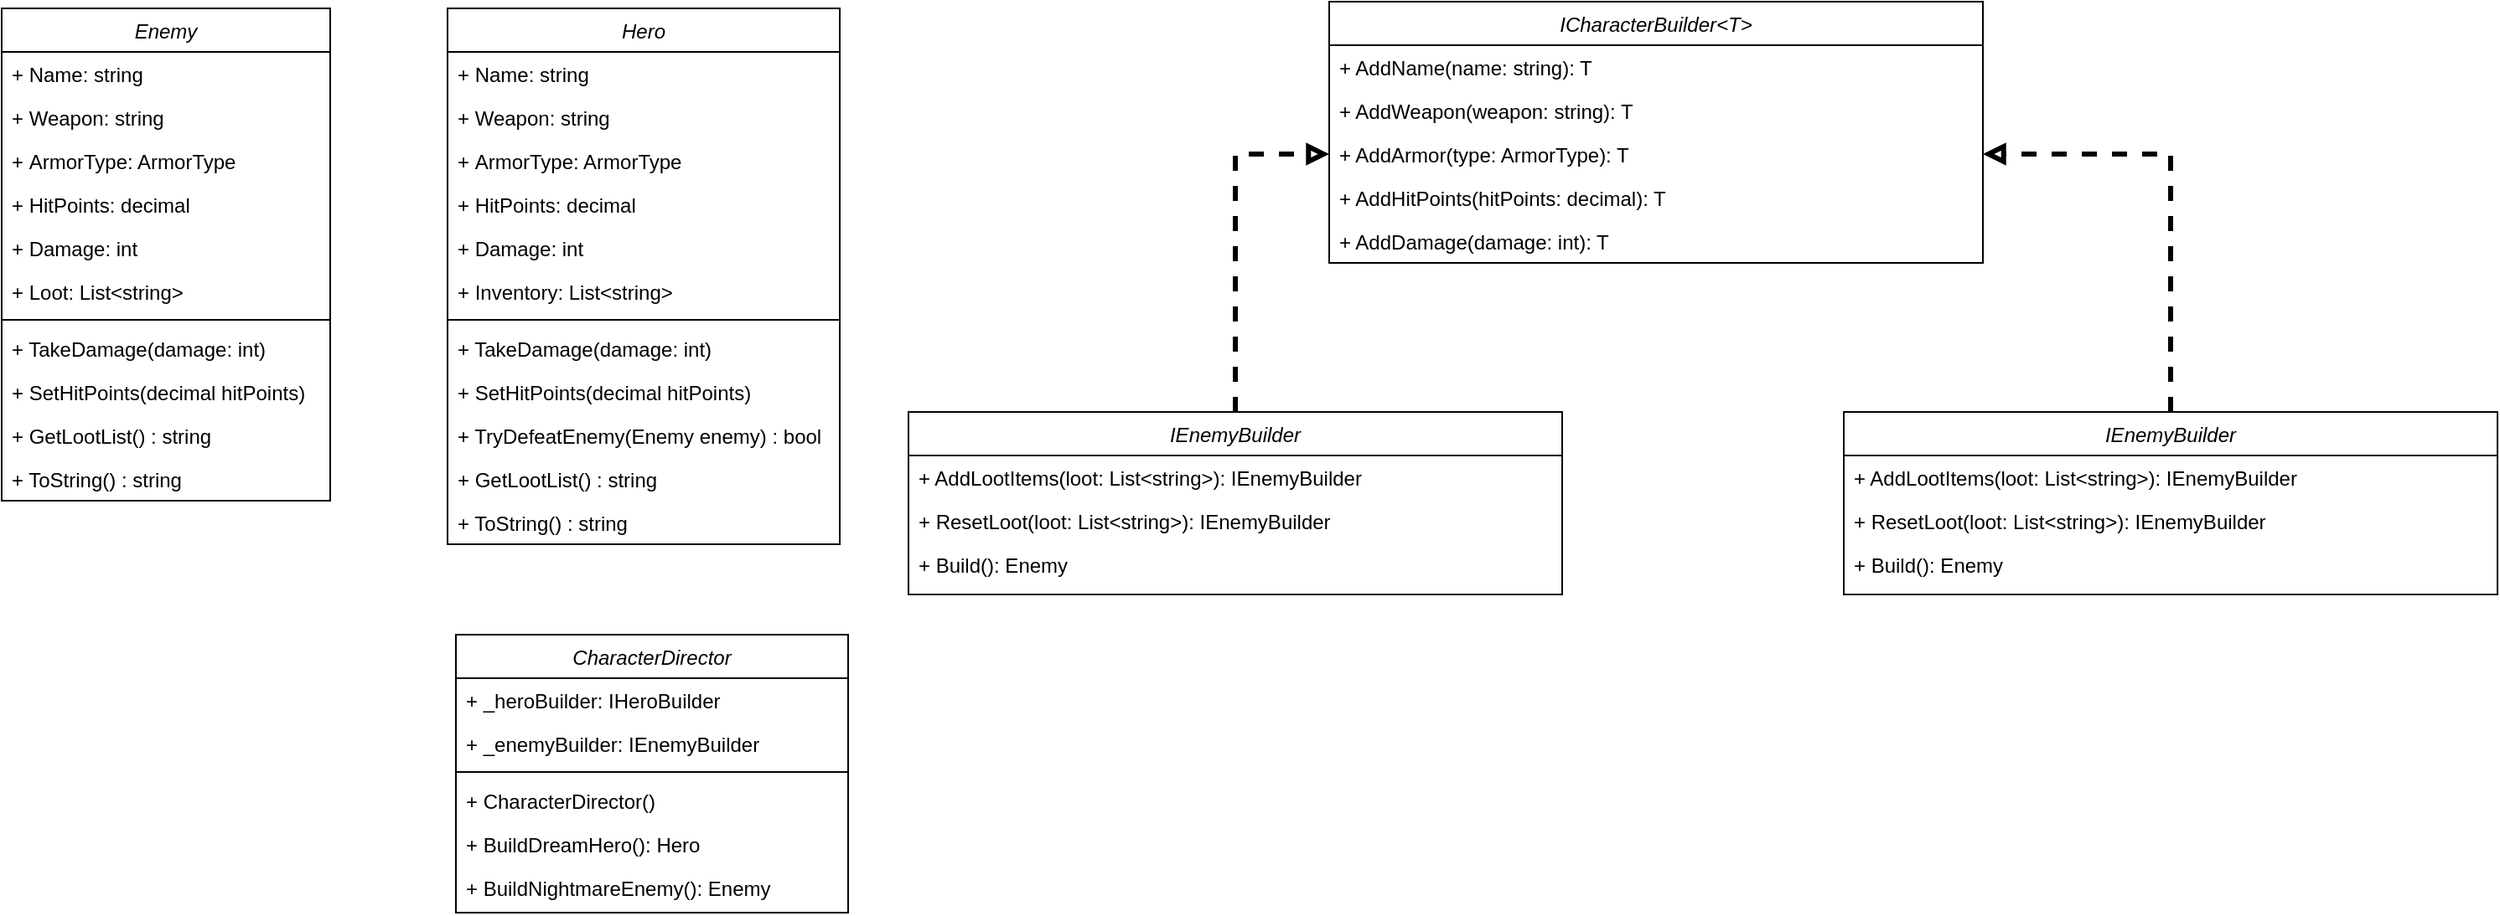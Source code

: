<mxfile version="24.0.7" type="device">
  <diagram id="C5RBs43oDa-KdzZeNtuy" name="Page-1">
    <mxGraphModel dx="1793" dy="933" grid="0" gridSize="10" guides="1" tooltips="1" connect="1" arrows="1" fold="1" page="0" pageScale="1" pageWidth="827" pageHeight="1169" math="0" shadow="0">
      <root>
        <mxCell id="WIyWlLk6GJQsqaUBKTNV-0" />
        <mxCell id="WIyWlLk6GJQsqaUBKTNV-1" parent="WIyWlLk6GJQsqaUBKTNV-0" />
        <mxCell id="uXUjdEtvWUOGkaT9W0lu-0" value="Enemy" style="swimlane;fontStyle=2;align=center;verticalAlign=top;childLayout=stackLayout;horizontal=1;startSize=26;horizontalStack=0;resizeParent=1;resizeLast=0;collapsible=1;marginBottom=0;rounded=0;shadow=0;strokeWidth=1;" vertex="1" parent="WIyWlLk6GJQsqaUBKTNV-1">
          <mxGeometry x="208" y="128" width="196" height="294" as="geometry">
            <mxRectangle x="230" y="140" width="160" height="26" as="alternateBounds" />
          </mxGeometry>
        </mxCell>
        <mxCell id="uXUjdEtvWUOGkaT9W0lu-1" value="+ Name: string" style="text;align=left;verticalAlign=top;spacingLeft=4;spacingRight=4;overflow=hidden;rotatable=0;points=[[0,0.5],[1,0.5]];portConstraint=eastwest;" vertex="1" parent="uXUjdEtvWUOGkaT9W0lu-0">
          <mxGeometry y="26" width="196" height="26" as="geometry" />
        </mxCell>
        <mxCell id="uXUjdEtvWUOGkaT9W0lu-2" value="+ Weapon: string" style="text;align=left;verticalAlign=top;spacingLeft=4;spacingRight=4;overflow=hidden;rotatable=0;points=[[0,0.5],[1,0.5]];portConstraint=eastwest;rounded=0;shadow=0;html=0;" vertex="1" parent="uXUjdEtvWUOGkaT9W0lu-0">
          <mxGeometry y="52" width="196" height="26" as="geometry" />
        </mxCell>
        <mxCell id="uXUjdEtvWUOGkaT9W0lu-3" value="+ ArmorType: ArmorType" style="text;align=left;verticalAlign=top;spacingLeft=4;spacingRight=4;overflow=hidden;rotatable=0;points=[[0,0.5],[1,0.5]];portConstraint=eastwest;rounded=0;shadow=0;html=0;" vertex="1" parent="uXUjdEtvWUOGkaT9W0lu-0">
          <mxGeometry y="78" width="196" height="26" as="geometry" />
        </mxCell>
        <mxCell id="uXUjdEtvWUOGkaT9W0lu-4" value="+ HitPoints: decimal" style="text;align=left;verticalAlign=top;spacingLeft=4;spacingRight=4;overflow=hidden;rotatable=0;points=[[0,0.5],[1,0.5]];portConstraint=eastwest;rounded=0;shadow=0;html=0;" vertex="1" parent="uXUjdEtvWUOGkaT9W0lu-0">
          <mxGeometry y="104" width="196" height="26" as="geometry" />
        </mxCell>
        <mxCell id="uXUjdEtvWUOGkaT9W0lu-5" value="+ Damage: int" style="text;align=left;verticalAlign=top;spacingLeft=4;spacingRight=4;overflow=hidden;rotatable=0;points=[[0,0.5],[1,0.5]];portConstraint=eastwest;rounded=0;shadow=0;html=0;" vertex="1" parent="uXUjdEtvWUOGkaT9W0lu-0">
          <mxGeometry y="130" width="196" height="26" as="geometry" />
        </mxCell>
        <mxCell id="uXUjdEtvWUOGkaT9W0lu-26" value="+ Loot: List&lt;string&gt;" style="text;align=left;verticalAlign=top;spacingLeft=4;spacingRight=4;overflow=hidden;rotatable=0;points=[[0,0.5],[1,0.5]];portConstraint=eastwest;rounded=0;shadow=0;html=0;" vertex="1" parent="uXUjdEtvWUOGkaT9W0lu-0">
          <mxGeometry y="156" width="196" height="26" as="geometry" />
        </mxCell>
        <mxCell id="uXUjdEtvWUOGkaT9W0lu-6" value="" style="line;html=1;strokeWidth=1;align=left;verticalAlign=middle;spacingTop=-1;spacingLeft=3;spacingRight=3;rotatable=0;labelPosition=right;points=[];portConstraint=eastwest;" vertex="1" parent="uXUjdEtvWUOGkaT9W0lu-0">
          <mxGeometry y="182" width="196" height="8" as="geometry" />
        </mxCell>
        <mxCell id="uXUjdEtvWUOGkaT9W0lu-7" value="+ TakeDamage(damage: int)" style="text;align=left;verticalAlign=top;spacingLeft=4;spacingRight=4;overflow=hidden;rotatable=0;points=[[0,0.5],[1,0.5]];portConstraint=eastwest;" vertex="1" parent="uXUjdEtvWUOGkaT9W0lu-0">
          <mxGeometry y="190" width="196" height="26" as="geometry" />
        </mxCell>
        <mxCell id="uXUjdEtvWUOGkaT9W0lu-9" value="+ SetHitPoints(decimal hitPoints)" style="text;align=left;verticalAlign=top;spacingLeft=4;spacingRight=4;overflow=hidden;rotatable=0;points=[[0,0.5],[1,0.5]];portConstraint=eastwest;" vertex="1" parent="uXUjdEtvWUOGkaT9W0lu-0">
          <mxGeometry y="216" width="196" height="26" as="geometry" />
        </mxCell>
        <mxCell id="uXUjdEtvWUOGkaT9W0lu-10" value="+ GetLootList() : string" style="text;align=left;verticalAlign=top;spacingLeft=4;spacingRight=4;overflow=hidden;rotatable=0;points=[[0,0.5],[1,0.5]];portConstraint=eastwest;" vertex="1" parent="uXUjdEtvWUOGkaT9W0lu-0">
          <mxGeometry y="242" width="196" height="26" as="geometry" />
        </mxCell>
        <mxCell id="uXUjdEtvWUOGkaT9W0lu-12" value="+ ToString() : string" style="text;align=left;verticalAlign=top;spacingLeft=4;spacingRight=4;overflow=hidden;rotatable=0;points=[[0,0.5],[1,0.5]];portConstraint=eastwest;" vertex="1" parent="uXUjdEtvWUOGkaT9W0lu-0">
          <mxGeometry y="268" width="196" height="26" as="geometry" />
        </mxCell>
        <mxCell id="uXUjdEtvWUOGkaT9W0lu-27" value="Hero" style="swimlane;fontStyle=2;align=center;verticalAlign=top;childLayout=stackLayout;horizontal=1;startSize=26;horizontalStack=0;resizeParent=1;resizeLast=0;collapsible=1;marginBottom=0;rounded=0;shadow=0;strokeWidth=1;" vertex="1" parent="WIyWlLk6GJQsqaUBKTNV-1">
          <mxGeometry x="474" y="128" width="234" height="320" as="geometry">
            <mxRectangle x="230" y="140" width="160" height="26" as="alternateBounds" />
          </mxGeometry>
        </mxCell>
        <mxCell id="uXUjdEtvWUOGkaT9W0lu-28" value="+ Name: string" style="text;align=left;verticalAlign=top;spacingLeft=4;spacingRight=4;overflow=hidden;rotatable=0;points=[[0,0.5],[1,0.5]];portConstraint=eastwest;" vertex="1" parent="uXUjdEtvWUOGkaT9W0lu-27">
          <mxGeometry y="26" width="234" height="26" as="geometry" />
        </mxCell>
        <mxCell id="uXUjdEtvWUOGkaT9W0lu-29" value="+ Weapon: string" style="text;align=left;verticalAlign=top;spacingLeft=4;spacingRight=4;overflow=hidden;rotatable=0;points=[[0,0.5],[1,0.5]];portConstraint=eastwest;rounded=0;shadow=0;html=0;" vertex="1" parent="uXUjdEtvWUOGkaT9W0lu-27">
          <mxGeometry y="52" width="234" height="26" as="geometry" />
        </mxCell>
        <mxCell id="uXUjdEtvWUOGkaT9W0lu-30" value="+ ArmorType: ArmorType" style="text;align=left;verticalAlign=top;spacingLeft=4;spacingRight=4;overflow=hidden;rotatable=0;points=[[0,0.5],[1,0.5]];portConstraint=eastwest;rounded=0;shadow=0;html=0;" vertex="1" parent="uXUjdEtvWUOGkaT9W0lu-27">
          <mxGeometry y="78" width="234" height="26" as="geometry" />
        </mxCell>
        <mxCell id="uXUjdEtvWUOGkaT9W0lu-31" value="+ HitPoints: decimal" style="text;align=left;verticalAlign=top;spacingLeft=4;spacingRight=4;overflow=hidden;rotatable=0;points=[[0,0.5],[1,0.5]];portConstraint=eastwest;rounded=0;shadow=0;html=0;" vertex="1" parent="uXUjdEtvWUOGkaT9W0lu-27">
          <mxGeometry y="104" width="234" height="26" as="geometry" />
        </mxCell>
        <mxCell id="uXUjdEtvWUOGkaT9W0lu-32" value="+ Damage: int" style="text;align=left;verticalAlign=top;spacingLeft=4;spacingRight=4;overflow=hidden;rotatable=0;points=[[0,0.5],[1,0.5]];portConstraint=eastwest;rounded=0;shadow=0;html=0;" vertex="1" parent="uXUjdEtvWUOGkaT9W0lu-27">
          <mxGeometry y="130" width="234" height="26" as="geometry" />
        </mxCell>
        <mxCell id="uXUjdEtvWUOGkaT9W0lu-33" value="+ Inventory: List&lt;string&gt;" style="text;align=left;verticalAlign=top;spacingLeft=4;spacingRight=4;overflow=hidden;rotatable=0;points=[[0,0.5],[1,0.5]];portConstraint=eastwest;rounded=0;shadow=0;html=0;" vertex="1" parent="uXUjdEtvWUOGkaT9W0lu-27">
          <mxGeometry y="156" width="234" height="26" as="geometry" />
        </mxCell>
        <mxCell id="uXUjdEtvWUOGkaT9W0lu-34" value="" style="line;html=1;strokeWidth=1;align=left;verticalAlign=middle;spacingTop=-1;spacingLeft=3;spacingRight=3;rotatable=0;labelPosition=right;points=[];portConstraint=eastwest;" vertex="1" parent="uXUjdEtvWUOGkaT9W0lu-27">
          <mxGeometry y="182" width="234" height="8" as="geometry" />
        </mxCell>
        <mxCell id="uXUjdEtvWUOGkaT9W0lu-35" value="+ TakeDamage(damage: int)" style="text;align=left;verticalAlign=top;spacingLeft=4;spacingRight=4;overflow=hidden;rotatable=0;points=[[0,0.5],[1,0.5]];portConstraint=eastwest;" vertex="1" parent="uXUjdEtvWUOGkaT9W0lu-27">
          <mxGeometry y="190" width="234" height="26" as="geometry" />
        </mxCell>
        <mxCell id="uXUjdEtvWUOGkaT9W0lu-36" value="+ SetHitPoints(decimal hitPoints)" style="text;align=left;verticalAlign=top;spacingLeft=4;spacingRight=4;overflow=hidden;rotatable=0;points=[[0,0.5],[1,0.5]];portConstraint=eastwest;" vertex="1" parent="uXUjdEtvWUOGkaT9W0lu-27">
          <mxGeometry y="216" width="234" height="26" as="geometry" />
        </mxCell>
        <mxCell id="uXUjdEtvWUOGkaT9W0lu-39" value="+ TryDefeatEnemy(Enemy enemy) : bool" style="text;align=left;verticalAlign=top;spacingLeft=4;spacingRight=4;overflow=hidden;rotatable=0;points=[[0,0.5],[1,0.5]];portConstraint=eastwest;" vertex="1" parent="uXUjdEtvWUOGkaT9W0lu-27">
          <mxGeometry y="242" width="234" height="26" as="geometry" />
        </mxCell>
        <mxCell id="uXUjdEtvWUOGkaT9W0lu-37" value="+ GetLootList() : string" style="text;align=left;verticalAlign=top;spacingLeft=4;spacingRight=4;overflow=hidden;rotatable=0;points=[[0,0.5],[1,0.5]];portConstraint=eastwest;" vertex="1" parent="uXUjdEtvWUOGkaT9W0lu-27">
          <mxGeometry y="268" width="234" height="26" as="geometry" />
        </mxCell>
        <mxCell id="uXUjdEtvWUOGkaT9W0lu-38" value="+ ToString() : string" style="text;align=left;verticalAlign=top;spacingLeft=4;spacingRight=4;overflow=hidden;rotatable=0;points=[[0,0.5],[1,0.5]];portConstraint=eastwest;" vertex="1" parent="uXUjdEtvWUOGkaT9W0lu-27">
          <mxGeometry y="294" width="234" height="26" as="geometry" />
        </mxCell>
        <mxCell id="uXUjdEtvWUOGkaT9W0lu-40" value="ICharacterBuilder&lt;T&gt;" style="swimlane;fontStyle=2;align=center;verticalAlign=top;childLayout=stackLayout;horizontal=1;startSize=26;horizontalStack=0;resizeParent=1;resizeLast=0;collapsible=1;marginBottom=0;rounded=0;shadow=0;strokeWidth=1;strokeColor=default;gradientColor=none;swimlaneFillColor=none;" vertex="1" parent="WIyWlLk6GJQsqaUBKTNV-1">
          <mxGeometry x="1000" y="124" width="390" height="156" as="geometry">
            <mxRectangle x="831" y="128" width="160" height="26" as="alternateBounds" />
          </mxGeometry>
        </mxCell>
        <mxCell id="uXUjdEtvWUOGkaT9W0lu-41" value="+ AddName(name: string): T" style="text;align=left;verticalAlign=top;spacingLeft=4;spacingRight=4;overflow=hidden;rotatable=0;points=[[0,0.5],[1,0.5]];portConstraint=eastwest;" vertex="1" parent="uXUjdEtvWUOGkaT9W0lu-40">
          <mxGeometry y="26" width="390" height="26" as="geometry" />
        </mxCell>
        <mxCell id="uXUjdEtvWUOGkaT9W0lu-48" value="+ AddWeapon(weapon: string): T" style="text;align=left;verticalAlign=top;spacingLeft=4;spacingRight=4;overflow=hidden;rotatable=0;points=[[0,0.5],[1,0.5]];portConstraint=eastwest;" vertex="1" parent="uXUjdEtvWUOGkaT9W0lu-40">
          <mxGeometry y="52" width="390" height="26" as="geometry" />
        </mxCell>
        <mxCell id="uXUjdEtvWUOGkaT9W0lu-49" value="+ AddArmor(type: ArmorType): T" style="text;align=left;verticalAlign=top;spacingLeft=4;spacingRight=4;overflow=hidden;rotatable=0;points=[[0,0.5],[1,0.5]];portConstraint=eastwest;" vertex="1" parent="uXUjdEtvWUOGkaT9W0lu-40">
          <mxGeometry y="78" width="390" height="26" as="geometry" />
        </mxCell>
        <mxCell id="uXUjdEtvWUOGkaT9W0lu-50" value="+ AddHitPoints(hitPoints: decimal): T" style="text;align=left;verticalAlign=top;spacingLeft=4;spacingRight=4;overflow=hidden;rotatable=0;points=[[0,0.5],[1,0.5]];portConstraint=eastwest;" vertex="1" parent="uXUjdEtvWUOGkaT9W0lu-40">
          <mxGeometry y="104" width="390" height="26" as="geometry" />
        </mxCell>
        <mxCell id="uXUjdEtvWUOGkaT9W0lu-51" value="+ AddDamage(damage: int): T" style="text;align=left;verticalAlign=top;spacingLeft=4;spacingRight=4;overflow=hidden;rotatable=0;points=[[0,0.5],[1,0.5]];portConstraint=eastwest;" vertex="1" parent="uXUjdEtvWUOGkaT9W0lu-40">
          <mxGeometry y="130" width="390" height="26" as="geometry" />
        </mxCell>
        <mxCell id="uXUjdEtvWUOGkaT9W0lu-63" style="edgeStyle=orthogonalEdgeStyle;rounded=0;orthogonalLoop=1;jettySize=auto;html=1;entryX=0;entryY=0.5;entryDx=0;entryDy=0;strokeWidth=3;endArrow=block;endFill=0;dashed=1;" edge="1" parent="WIyWlLk6GJQsqaUBKTNV-1" source="uXUjdEtvWUOGkaT9W0lu-52" target="uXUjdEtvWUOGkaT9W0lu-49">
          <mxGeometry relative="1" as="geometry" />
        </mxCell>
        <mxCell id="uXUjdEtvWUOGkaT9W0lu-52" value="IEnemyBuilder" style="swimlane;fontStyle=2;align=center;verticalAlign=top;childLayout=stackLayout;horizontal=1;startSize=26;horizontalStack=0;resizeParent=1;resizeLast=0;collapsible=1;marginBottom=0;rounded=0;shadow=0;strokeWidth=1;strokeColor=default;gradientColor=none;swimlaneFillColor=none;" vertex="1" parent="WIyWlLk6GJQsqaUBKTNV-1">
          <mxGeometry x="749" y="369" width="390" height="109" as="geometry">
            <mxRectangle x="831" y="128" width="160" height="26" as="alternateBounds" />
          </mxGeometry>
        </mxCell>
        <mxCell id="uXUjdEtvWUOGkaT9W0lu-53" value="+ AddLootItems(loot: List&lt;string&gt;): IEnemyBuilder" style="text;align=left;verticalAlign=top;spacingLeft=4;spacingRight=4;overflow=hidden;rotatable=0;points=[[0,0.5],[1,0.5]];portConstraint=eastwest;" vertex="1" parent="uXUjdEtvWUOGkaT9W0lu-52">
          <mxGeometry y="26" width="390" height="26" as="geometry" />
        </mxCell>
        <mxCell id="uXUjdEtvWUOGkaT9W0lu-54" value="+ ResetLoot(loot: List&lt;string&gt;): IEnemyBuilder" style="text;align=left;verticalAlign=top;spacingLeft=4;spacingRight=4;overflow=hidden;rotatable=0;points=[[0,0.5],[1,0.5]];portConstraint=eastwest;" vertex="1" parent="uXUjdEtvWUOGkaT9W0lu-52">
          <mxGeometry y="52" width="390" height="26" as="geometry" />
        </mxCell>
        <mxCell id="uXUjdEtvWUOGkaT9W0lu-55" value="+ Build(): Enemy " style="text;align=left;verticalAlign=top;spacingLeft=4;spacingRight=4;overflow=hidden;rotatable=0;points=[[0,0.5],[1,0.5]];portConstraint=eastwest;" vertex="1" parent="uXUjdEtvWUOGkaT9W0lu-52">
          <mxGeometry y="78" width="390" height="26" as="geometry" />
        </mxCell>
        <mxCell id="uXUjdEtvWUOGkaT9W0lu-64" style="edgeStyle=orthogonalEdgeStyle;rounded=0;orthogonalLoop=1;jettySize=auto;html=1;entryX=1;entryY=0.5;entryDx=0;entryDy=0;strokeWidth=3;endArrow=block;endFill=0;dashed=1;" edge="1" parent="WIyWlLk6GJQsqaUBKTNV-1" source="uXUjdEtvWUOGkaT9W0lu-58" target="uXUjdEtvWUOGkaT9W0lu-49">
          <mxGeometry relative="1" as="geometry" />
        </mxCell>
        <mxCell id="uXUjdEtvWUOGkaT9W0lu-58" value="IEnemyBuilder" style="swimlane;fontStyle=2;align=center;verticalAlign=top;childLayout=stackLayout;horizontal=1;startSize=26;horizontalStack=0;resizeParent=1;resizeLast=0;collapsible=1;marginBottom=0;rounded=0;shadow=0;strokeWidth=1;strokeColor=default;gradientColor=none;swimlaneFillColor=none;" vertex="1" parent="WIyWlLk6GJQsqaUBKTNV-1">
          <mxGeometry x="1307" y="369" width="390" height="109" as="geometry">
            <mxRectangle x="831" y="128" width="160" height="26" as="alternateBounds" />
          </mxGeometry>
        </mxCell>
        <mxCell id="uXUjdEtvWUOGkaT9W0lu-59" value="+ AddLootItems(loot: List&lt;string&gt;): IEnemyBuilder" style="text;align=left;verticalAlign=top;spacingLeft=4;spacingRight=4;overflow=hidden;rotatable=0;points=[[0,0.5],[1,0.5]];portConstraint=eastwest;" vertex="1" parent="uXUjdEtvWUOGkaT9W0lu-58">
          <mxGeometry y="26" width="390" height="26" as="geometry" />
        </mxCell>
        <mxCell id="uXUjdEtvWUOGkaT9W0lu-60" value="+ ResetLoot(loot: List&lt;string&gt;): IEnemyBuilder" style="text;align=left;verticalAlign=top;spacingLeft=4;spacingRight=4;overflow=hidden;rotatable=0;points=[[0,0.5],[1,0.5]];portConstraint=eastwest;" vertex="1" parent="uXUjdEtvWUOGkaT9W0lu-58">
          <mxGeometry y="52" width="390" height="26" as="geometry" />
        </mxCell>
        <mxCell id="uXUjdEtvWUOGkaT9W0lu-61" value="+ Build(): Enemy " style="text;align=left;verticalAlign=top;spacingLeft=4;spacingRight=4;overflow=hidden;rotatable=0;points=[[0,0.5],[1,0.5]];portConstraint=eastwest;" vertex="1" parent="uXUjdEtvWUOGkaT9W0lu-58">
          <mxGeometry y="78" width="390" height="26" as="geometry" />
        </mxCell>
        <mxCell id="uXUjdEtvWUOGkaT9W0lu-65" value="CharacterDirector" style="swimlane;fontStyle=2;align=center;verticalAlign=top;childLayout=stackLayout;horizontal=1;startSize=26;horizontalStack=0;resizeParent=1;resizeLast=0;collapsible=1;marginBottom=0;rounded=0;shadow=0;strokeWidth=1;" vertex="1" parent="WIyWlLk6GJQsqaUBKTNV-1">
          <mxGeometry x="479" y="502" width="234" height="166" as="geometry">
            <mxRectangle x="230" y="140" width="160" height="26" as="alternateBounds" />
          </mxGeometry>
        </mxCell>
        <mxCell id="uXUjdEtvWUOGkaT9W0lu-66" value="+ _heroBuilder: IHeroBuilder" style="text;align=left;verticalAlign=top;spacingLeft=4;spacingRight=4;overflow=hidden;rotatable=0;points=[[0,0.5],[1,0.5]];portConstraint=eastwest;" vertex="1" parent="uXUjdEtvWUOGkaT9W0lu-65">
          <mxGeometry y="26" width="234" height="26" as="geometry" />
        </mxCell>
        <mxCell id="uXUjdEtvWUOGkaT9W0lu-67" value="+ _enemyBuilder: IEnemyBuilder" style="text;align=left;verticalAlign=top;spacingLeft=4;spacingRight=4;overflow=hidden;rotatable=0;points=[[0,0.5],[1,0.5]];portConstraint=eastwest;rounded=0;shadow=0;html=0;" vertex="1" parent="uXUjdEtvWUOGkaT9W0lu-65">
          <mxGeometry y="52" width="234" height="26" as="geometry" />
        </mxCell>
        <mxCell id="uXUjdEtvWUOGkaT9W0lu-72" value="" style="line;html=1;strokeWidth=1;align=left;verticalAlign=middle;spacingTop=-1;spacingLeft=3;spacingRight=3;rotatable=0;labelPosition=right;points=[];portConstraint=eastwest;" vertex="1" parent="uXUjdEtvWUOGkaT9W0lu-65">
          <mxGeometry y="78" width="234" height="8" as="geometry" />
        </mxCell>
        <mxCell id="uXUjdEtvWUOGkaT9W0lu-73" value="+ CharacterDirector()" style="text;align=left;verticalAlign=top;spacingLeft=4;spacingRight=4;overflow=hidden;rotatable=0;points=[[0,0.5],[1,0.5]];portConstraint=eastwest;" vertex="1" parent="uXUjdEtvWUOGkaT9W0lu-65">
          <mxGeometry y="86" width="234" height="26" as="geometry" />
        </mxCell>
        <mxCell id="uXUjdEtvWUOGkaT9W0lu-74" value="+ BuildDreamHero(): Hero" style="text;align=left;verticalAlign=top;spacingLeft=4;spacingRight=4;overflow=hidden;rotatable=0;points=[[0,0.5],[1,0.5]];portConstraint=eastwest;" vertex="1" parent="uXUjdEtvWUOGkaT9W0lu-65">
          <mxGeometry y="112" width="234" height="26" as="geometry" />
        </mxCell>
        <mxCell id="uXUjdEtvWUOGkaT9W0lu-77" value="+ BuildNightmareEnemy(): Enemy " style="text;align=left;verticalAlign=top;spacingLeft=4;spacingRight=4;overflow=hidden;rotatable=0;points=[[0,0.5],[1,0.5]];portConstraint=eastwest;" vertex="1" parent="uXUjdEtvWUOGkaT9W0lu-65">
          <mxGeometry y="138" width="234" height="26" as="geometry" />
        </mxCell>
      </root>
    </mxGraphModel>
  </diagram>
</mxfile>
